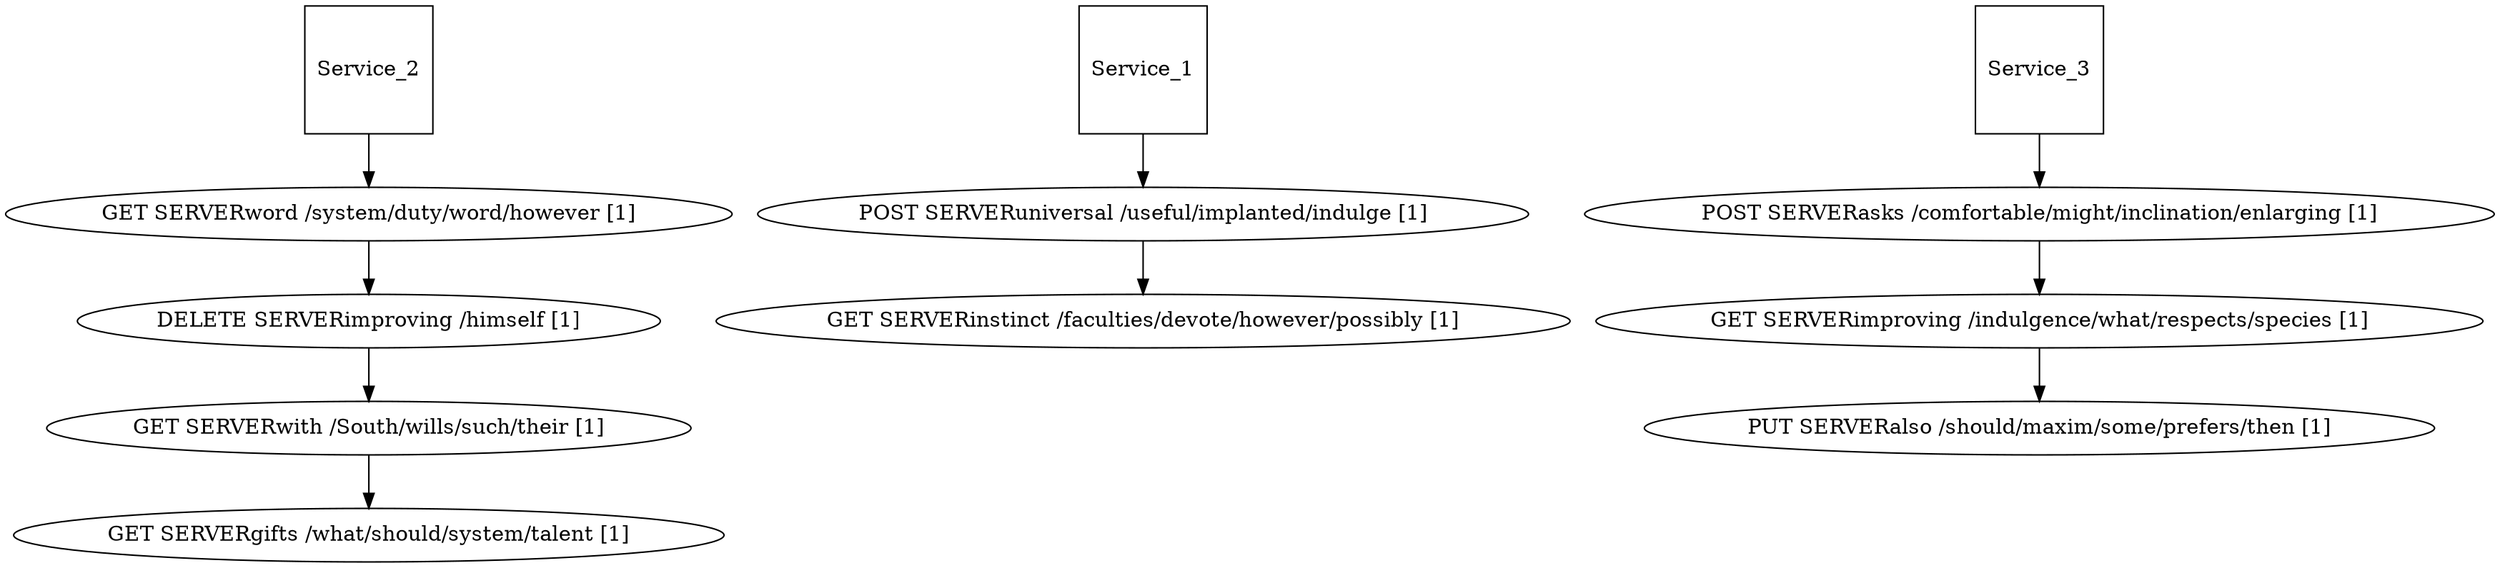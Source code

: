 digraph System{
	 endpoint0[label="GET SERVERwith /South/wills/such/their [1]"] ;
	 endpoint1[label="GET SERVERgifts /what/should/system/talent [1]"] ;
	 endpoint2[label="DELETE SERVERimproving /himself [1]"] ;
	 endpoint3[label="GET SERVERinstinct /faculties/devote/however/possibly [1]"] ;
	 endpoint4[label="GET SERVERword /system/duty/word/however [1]"] ;
	 endpoint5[label="POST SERVERuniversal /useful/implanted/indulge [1]"] ;
	 endpoint6[label="GET SERVERimproving /indulgence/what/respects/species [1]"] ;
	 endpoint7[label="POST SERVERasks /comfortable/might/inclination/enlarging [1]"] ;
	 endpoint8[label="PUT SERVERalso /should/maxim/some/prefers/then [1]"] ;
Service_1[shape=square];
 Service_1->endpoint5; endpoint5 -> endpoint3;
Service_2[shape=square];
 Service_2->endpoint4; endpoint4 -> endpoint2 -> endpoint0 -> endpoint1;
Service_3[shape=square];
 Service_3->endpoint7; endpoint7 -> endpoint6 -> endpoint8;
}